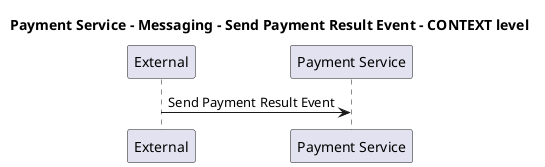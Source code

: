 @startuml

title Payment Service - Messaging - Send Payment Result Event - CONTEXT level

participant "External" as C4InterFlow.SoftwareSystems.ExternalSystem
participant "Payment Service" as ECommercePlatform.SoftwareSystems.PaymentService

C4InterFlow.SoftwareSystems.ExternalSystem -> ECommercePlatform.SoftwareSystems.PaymentService : Send Payment Result Event


@enduml
